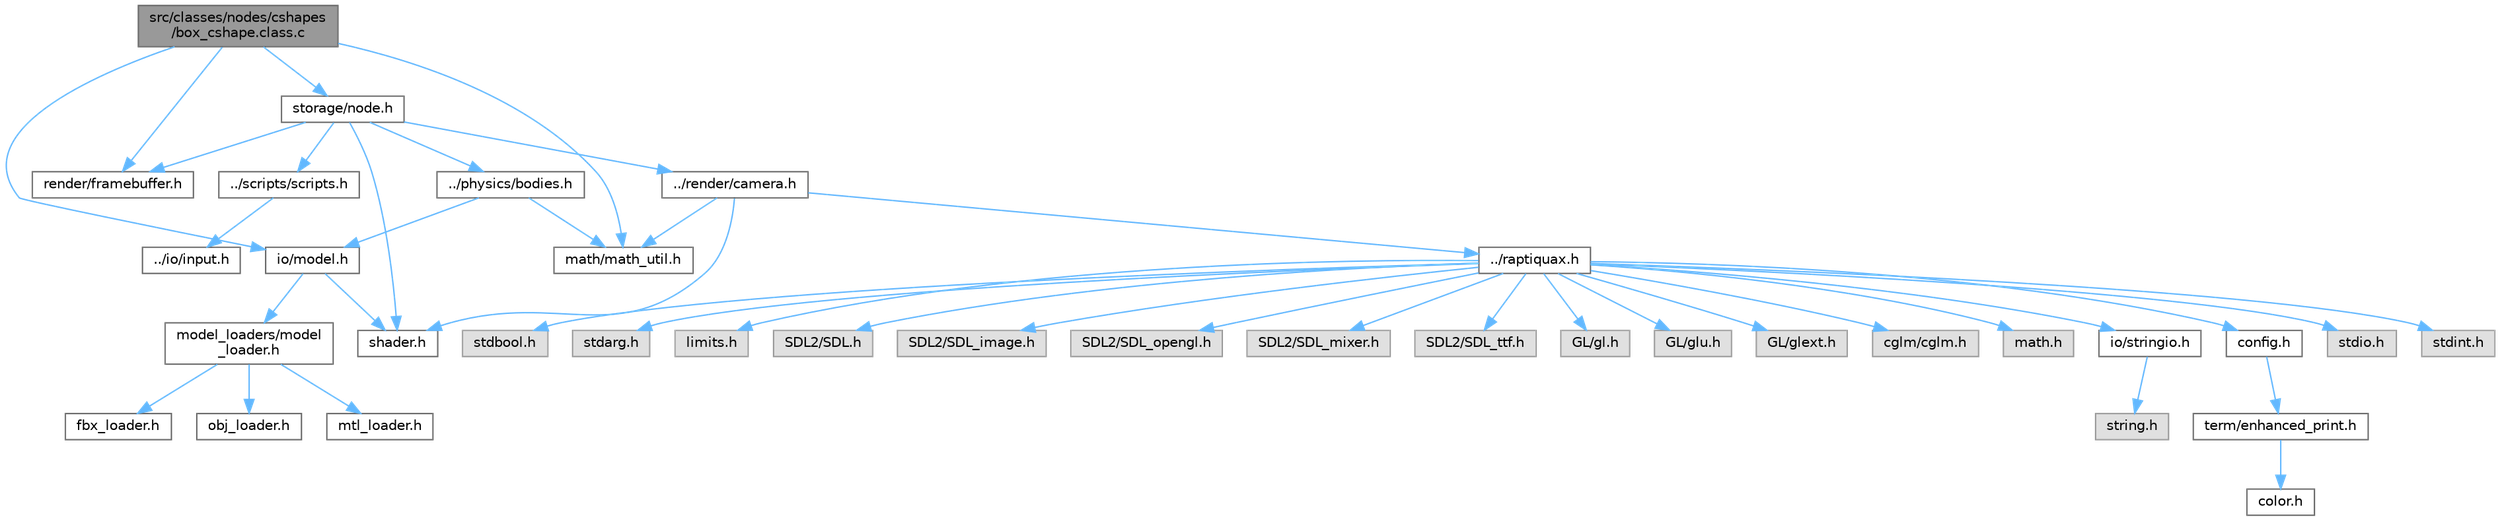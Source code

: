 digraph "src/classes/nodes/cshapes/box_cshape.class.c"
{
 // LATEX_PDF_SIZE
  bgcolor="transparent";
  edge [fontname=Helvetica,fontsize=10,labelfontname=Helvetica,labelfontsize=10];
  node [fontname=Helvetica,fontsize=10,shape=box,height=0.2,width=0.4];
  Node1 [id="Node000001",label="src/classes/nodes/cshapes\l/box_cshape.class.c",height=0.2,width=0.4,color="gray40", fillcolor="grey60", style="filled", fontcolor="black",tooltip="This source file defines the BoxCShape class and its associated methods."];
  Node1 -> Node2 [id="edge1_Node000001_Node000002",color="steelblue1",style="solid",tooltip=" "];
  Node2 [id="Node000002",label="math/math_util.h",height=0.2,width=0.4,color="grey40", fillcolor="white", style="filled",URL="$math__util_8h.html",tooltip=" "];
  Node1 -> Node3 [id="edge2_Node000001_Node000003",color="steelblue1",style="solid",tooltip=" "];
  Node3 [id="Node000003",label="io/model.h",height=0.2,width=0.4,color="grey40", fillcolor="white", style="filled",URL="$model_8h.html",tooltip="Defines structures and functions for handling 3D models and their properties."];
  Node3 -> Node4 [id="edge3_Node000003_Node000004",color="steelblue1",style="solid",tooltip=" "];
  Node4 [id="Node000004",label="shader.h",height=0.2,width=0.4,color="grey40", fillcolor="white", style="filled",URL="$shader_8h.html",tooltip=" "];
  Node3 -> Node5 [id="edge4_Node000003_Node000005",color="steelblue1",style="solid",tooltip=" "];
  Node5 [id="Node000005",label="model_loaders/model\l_loader.h",height=0.2,width=0.4,color="grey40", fillcolor="white", style="filled",URL="$model__loader_8h.html",tooltip=" "];
  Node5 -> Node6 [id="edge5_Node000005_Node000006",color="steelblue1",style="solid",tooltip=" "];
  Node6 [id="Node000006",label="obj_loader.h",height=0.2,width=0.4,color="grey40", fillcolor="white", style="filled",URL="$obj__loader_8h.html",tooltip=" "];
  Node5 -> Node7 [id="edge6_Node000005_Node000007",color="steelblue1",style="solid",tooltip=" "];
  Node7 [id="Node000007",label="mtl_loader.h",height=0.2,width=0.4,color="grey40", fillcolor="white", style="filled",URL="$mtl__loader_8h.html",tooltip=" "];
  Node5 -> Node8 [id="edge7_Node000005_Node000008",color="steelblue1",style="solid",tooltip=" "];
  Node8 [id="Node000008",label="fbx_loader.h",height=0.2,width=0.4,color="grey40", fillcolor="white", style="filled",URL="$fbx__loader_8h.html",tooltip=" "];
  Node1 -> Node9 [id="edge8_Node000001_Node000009",color="steelblue1",style="solid",tooltip=" "];
  Node9 [id="Node000009",label="render/framebuffer.h",height=0.2,width=0.4,color="grey40", fillcolor="white", style="filled",URL="$framebuffer_8h.html",tooltip=" "];
  Node1 -> Node10 [id="edge9_Node000001_Node000010",color="steelblue1",style="solid",tooltip=" "];
  Node10 [id="Node000010",label="storage/node.h",height=0.2,width=0.4,color="grey40", fillcolor="white", style="filled",URL="$node_8h.html",tooltip=" "];
  Node10 -> Node4 [id="edge10_Node000010_Node000004",color="steelblue1",style="solid",tooltip=" "];
  Node10 -> Node11 [id="edge11_Node000010_Node000011",color="steelblue1",style="solid",tooltip=" "];
  Node11 [id="Node000011",label="../render/camera.h",height=0.2,width=0.4,color="grey40", fillcolor="white", style="filled",URL="$camera_8h.html",tooltip=" "];
  Node11 -> Node12 [id="edge12_Node000011_Node000012",color="steelblue1",style="solid",tooltip=" "];
  Node12 [id="Node000012",label="../raptiquax.h",height=0.2,width=0.4,color="grey40", fillcolor="white", style="filled",URL="$raptiquax_8h.html",tooltip="This file contains type definitions for fixed-width integer types and floating-point types."];
  Node12 -> Node13 [id="edge13_Node000012_Node000013",color="steelblue1",style="solid",tooltip=" "];
  Node13 [id="Node000013",label="stdio.h",height=0.2,width=0.4,color="grey60", fillcolor="#E0E0E0", style="filled",tooltip=" "];
  Node12 -> Node14 [id="edge14_Node000012_Node000014",color="steelblue1",style="solid",tooltip=" "];
  Node14 [id="Node000014",label="stdint.h",height=0.2,width=0.4,color="grey60", fillcolor="#E0E0E0", style="filled",tooltip=" "];
  Node12 -> Node15 [id="edge15_Node000012_Node000015",color="steelblue1",style="solid",tooltip=" "];
  Node15 [id="Node000015",label="stdbool.h",height=0.2,width=0.4,color="grey60", fillcolor="#E0E0E0", style="filled",tooltip=" "];
  Node12 -> Node16 [id="edge16_Node000012_Node000016",color="steelblue1",style="solid",tooltip=" "];
  Node16 [id="Node000016",label="stdarg.h",height=0.2,width=0.4,color="grey60", fillcolor="#E0E0E0", style="filled",tooltip=" "];
  Node12 -> Node17 [id="edge17_Node000012_Node000017",color="steelblue1",style="solid",tooltip=" "];
  Node17 [id="Node000017",label="limits.h",height=0.2,width=0.4,color="grey60", fillcolor="#E0E0E0", style="filled",tooltip=" "];
  Node12 -> Node18 [id="edge18_Node000012_Node000018",color="steelblue1",style="solid",tooltip=" "];
  Node18 [id="Node000018",label="SDL2/SDL.h",height=0.2,width=0.4,color="grey60", fillcolor="#E0E0E0", style="filled",tooltip=" "];
  Node12 -> Node19 [id="edge19_Node000012_Node000019",color="steelblue1",style="solid",tooltip=" "];
  Node19 [id="Node000019",label="SDL2/SDL_image.h",height=0.2,width=0.4,color="grey60", fillcolor="#E0E0E0", style="filled",tooltip=" "];
  Node12 -> Node20 [id="edge20_Node000012_Node000020",color="steelblue1",style="solid",tooltip=" "];
  Node20 [id="Node000020",label="SDL2/SDL_opengl.h",height=0.2,width=0.4,color="grey60", fillcolor="#E0E0E0", style="filled",tooltip=" "];
  Node12 -> Node21 [id="edge21_Node000012_Node000021",color="steelblue1",style="solid",tooltip=" "];
  Node21 [id="Node000021",label="SDL2/SDL_mixer.h",height=0.2,width=0.4,color="grey60", fillcolor="#E0E0E0", style="filled",tooltip=" "];
  Node12 -> Node22 [id="edge22_Node000012_Node000022",color="steelblue1",style="solid",tooltip=" "];
  Node22 [id="Node000022",label="SDL2/SDL_ttf.h",height=0.2,width=0.4,color="grey60", fillcolor="#E0E0E0", style="filled",tooltip=" "];
  Node12 -> Node23 [id="edge23_Node000012_Node000023",color="steelblue1",style="solid",tooltip=" "];
  Node23 [id="Node000023",label="GL/gl.h",height=0.2,width=0.4,color="grey60", fillcolor="#E0E0E0", style="filled",tooltip=" "];
  Node12 -> Node24 [id="edge24_Node000012_Node000024",color="steelblue1",style="solid",tooltip=" "];
  Node24 [id="Node000024",label="GL/glu.h",height=0.2,width=0.4,color="grey60", fillcolor="#E0E0E0", style="filled",tooltip=" "];
  Node12 -> Node25 [id="edge25_Node000012_Node000025",color="steelblue1",style="solid",tooltip=" "];
  Node25 [id="Node000025",label="GL/glext.h",height=0.2,width=0.4,color="grey60", fillcolor="#E0E0E0", style="filled",tooltip=" "];
  Node12 -> Node26 [id="edge26_Node000012_Node000026",color="steelblue1",style="solid",tooltip=" "];
  Node26 [id="Node000026",label="cglm/cglm.h",height=0.2,width=0.4,color="grey60", fillcolor="#E0E0E0", style="filled",tooltip=" "];
  Node12 -> Node27 [id="edge27_Node000012_Node000027",color="steelblue1",style="solid",tooltip=" "];
  Node27 [id="Node000027",label="math.h",height=0.2,width=0.4,color="grey60", fillcolor="#E0E0E0", style="filled",tooltip=" "];
  Node12 -> Node28 [id="edge28_Node000012_Node000028",color="steelblue1",style="solid",tooltip=" "];
  Node28 [id="Node000028",label="io/stringio.h",height=0.2,width=0.4,color="grey40", fillcolor="white", style="filled",URL="$stringio_8h.html",tooltip="Provides utility functions for string and file operations."];
  Node28 -> Node29 [id="edge29_Node000028_Node000029",color="steelblue1",style="solid",tooltip=" "];
  Node29 [id="Node000029",label="string.h",height=0.2,width=0.4,color="grey60", fillcolor="#E0E0E0", style="filled",tooltip=" "];
  Node12 -> Node30 [id="edge30_Node000012_Node000030",color="steelblue1",style="solid",tooltip=" "];
  Node30 [id="Node000030",label="config.h",height=0.2,width=0.4,color="grey40", fillcolor="white", style="filled",URL="$config_8h.html",tooltip=" "];
  Node30 -> Node31 [id="edge31_Node000030_Node000031",color="steelblue1",style="solid",tooltip=" "];
  Node31 [id="Node000031",label="term/enhanced_print.h",height=0.2,width=0.4,color="grey40", fillcolor="white", style="filled",URL="$enhanced__print_8h.html",tooltip=" "];
  Node31 -> Node32 [id="edge32_Node000031_Node000032",color="steelblue1",style="solid",tooltip=" "];
  Node32 [id="Node000032",label="color.h",height=0.2,width=0.4,color="grey40", fillcolor="white", style="filled",URL="$color_8h.html",tooltip=" "];
  Node11 -> Node2 [id="edge33_Node000011_Node000002",color="steelblue1",style="solid",tooltip=" "];
  Node11 -> Node4 [id="edge34_Node000011_Node000004",color="steelblue1",style="solid",tooltip=" "];
  Node10 -> Node33 [id="edge35_Node000010_Node000033",color="steelblue1",style="solid",tooltip=" "];
  Node33 [id="Node000033",label="../physics/bodies.h",height=0.2,width=0.4,color="grey40", fillcolor="white", style="filled",URL="$bodies_8h.html",tooltip=" "];
  Node33 -> Node2 [id="edge36_Node000033_Node000002",color="steelblue1",style="solid",tooltip=" "];
  Node33 -> Node3 [id="edge37_Node000033_Node000003",color="steelblue1",style="solid",tooltip=" "];
  Node10 -> Node34 [id="edge38_Node000010_Node000034",color="steelblue1",style="solid",tooltip=" "];
  Node34 [id="Node000034",label="../scripts/scripts.h",height=0.2,width=0.4,color="grey40", fillcolor="white", style="filled",URL="$scripts_8h.html",tooltip=" "];
  Node34 -> Node35 [id="edge39_Node000034_Node000035",color="steelblue1",style="solid",tooltip=" "];
  Node35 [id="Node000035",label="../io/input.h",height=0.2,width=0.4,color="grey40", fillcolor="white", style="filled",URL="$input_8h.html",tooltip=" "];
  Node10 -> Node9 [id="edge40_Node000010_Node000009",color="steelblue1",style="solid",tooltip=" "];
}
